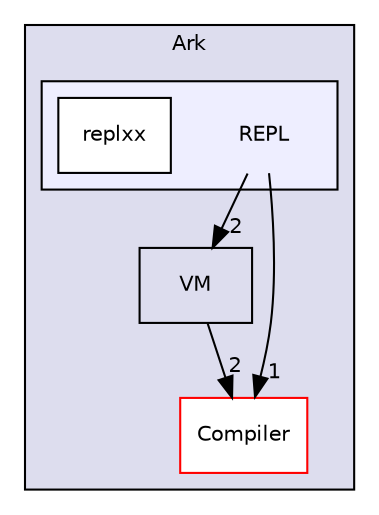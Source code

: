 digraph "C:/Users/folae/Documents/Code/Big-Projects/ArkScript/Ark/include/Ark/REPL" {
  compound=true
  node [ fontsize="10", fontname="Helvetica"];
  edge [ labelfontsize="10", labelfontname="Helvetica"];
  subgraph clusterdir_a8b6c64285bf9ac60f50770eb2fc48b5 {
    graph [ bgcolor="#ddddee", pencolor="black", label="Ark" fontname="Helvetica", fontsize="10", URL="dir_a8b6c64285bf9ac60f50770eb2fc48b5.html"]
  dir_222307dbf92126e8e24c7a501f533901 [shape=box label="VM" URL="dir_222307dbf92126e8e24c7a501f533901.html"];
  dir_e4f19535f57335fb80a0267cec25bf70 [shape=box label="Compiler" fillcolor="white" style="filled" color="red" URL="dir_e4f19535f57335fb80a0267cec25bf70.html"];
  subgraph clusterdir_fcfe4316a8cc31a1cf70428f9403b478 {
    graph [ bgcolor="#eeeeff", pencolor="black", label="" URL="dir_fcfe4316a8cc31a1cf70428f9403b478.html"];
    dir_fcfe4316a8cc31a1cf70428f9403b478 [shape=plaintext label="REPL"];
  dir_3432122435c16fd6f9b248185b009ab6 [shape=box label="replxx" fillcolor="white" style="filled" URL="dir_3432122435c16fd6f9b248185b009ab6.html"];
  }
  }
  dir_222307dbf92126e8e24c7a501f533901->dir_e4f19535f57335fb80a0267cec25bf70 [headlabel="2", labeldistance=1.5 headhref="dir_000007_000003.html"];
  dir_fcfe4316a8cc31a1cf70428f9403b478->dir_222307dbf92126e8e24c7a501f533901 [headlabel="2", labeldistance=1.5 headhref="dir_000005_000007.html"];
  dir_fcfe4316a8cc31a1cf70428f9403b478->dir_e4f19535f57335fb80a0267cec25bf70 [headlabel="1", labeldistance=1.5 headhref="dir_000005_000003.html"];
}
